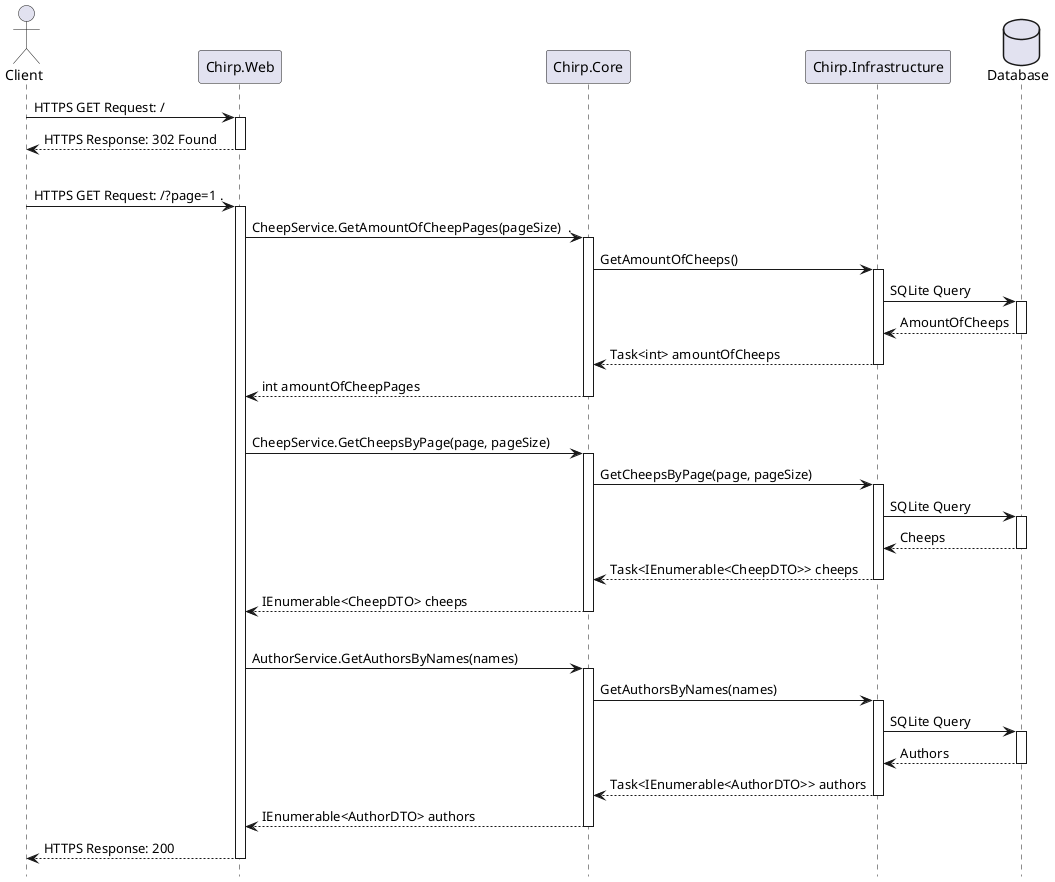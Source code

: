 @startuml

'skin rose

'This can hide the boxes at the bottom
hide footbox

actor Client as Client
participant Chirp.Web as Web
participant Chirp.Core as Core
participant Chirp.Infrastructure as Infrastructure
database Database as Database

'Redirects from / to /?page=1
Client -> Web ++ : HTTPS GET Request: /
return HTTPS Response: 302 Found

||||

Client -> Web ++ : HTTPS GET Request: /?page=1 .

'Get amount of pages for pagebuttons
  Web -> Core ++ : CheepService.GetAmountOfCheepPages(pageSize)  .
    Core -> Infrastructure ++ : GetAmountOfCheeps()
      Infrastructure -> Database ++ : SQLite Query
      return AmountOfCheeps
    return Task<int> amountOfCheeps
  return int amountOfCheepPages

||||

'Get cheeps from current page
  Web -> Core ++ : CheepService.GetCheepsByPage(page, pageSize)
    Core -> Infrastructure ++ : GetCheepsByPage(page, pageSize)
      Infrastructure -> Database ++ : SQLite Query
      return Cheeps
    return Task<IEnumerable<CheepDTO>> cheeps
  return IEnumerable<CheepDTO> cheeps

||||

'Get authors to get profile images 
  Web -> Core ++ : AuthorService.GetAuthorsByNames(names)
    Core -> Infrastructure ++ : GetAuthorsByNames(names)
      Infrastructure -> Database ++ : SQLite Query
      return Authors
    return Task<IEnumerable<AuthorDTO>> authors
  return IEnumerable<AuthorDTO> authors

return HTTPS Response: 200

@enduml